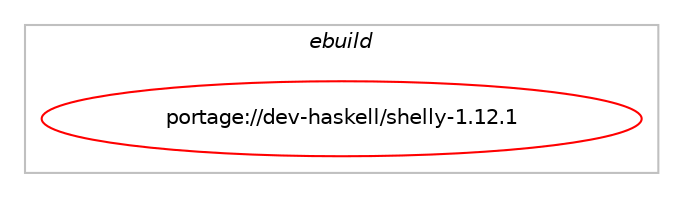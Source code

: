 digraph prolog {

# *************
# Graph options
# *************

newrank=true;
concentrate=true;
compound=true;
graph [rankdir=LR,fontname=Helvetica,fontsize=10,ranksep=1.5];#, ranksep=2.5, nodesep=0.2];
edge  [arrowhead=vee];
node  [fontname=Helvetica,fontsize=10];

# **********
# The ebuild
# **********

subgraph cluster_leftcol {
color=gray;
label=<<i>ebuild</i>>;
id [label="portage://dev-haskell/shelly-1.12.1", color=red, width=4, href="../dev-haskell/shelly-1.12.1.svg"];
}

# ****************
# The dependencies
# ****************

subgraph cluster_midcol {
color=gray;
label=<<i>dependencies</i>>;
subgraph cluster_compile {
fillcolor="#eeeeee";
style=filled;
label=<<i>compile</i>>;
# *** BEGIN UNKNOWN DEPENDENCY TYPE (TODO) ***
# id -> equal(use_conditional_group(positive,hscolour,portage://dev-haskell/shelly-1.12.1,[package_dependency(portage://dev-haskell/shelly-1.12.1,install,no,dev-haskell,hscolour,none,[,,],[],[])]))
# *** END UNKNOWN DEPENDENCY TYPE (TODO) ***

# *** BEGIN UNKNOWN DEPENDENCY TYPE (TODO) ***
# id -> equal(use_conditional_group(positive,test,portage://dev-haskell/shelly-1.12.1,[package_dependency(portage://dev-haskell/shelly-1.12.1,install,no,dev-haskell,hspec,greaterequal,[2.2.2,,,2.2.2],[],[]),package_dependency(portage://dev-haskell/shelly-1.12.1,install,no,dev-haskell,hspec-contrib,none,[,,],[],[]),package_dependency(portage://dev-haskell/shelly-1.12.1,install,no,dev-haskell,hunit,greaterequal,[1.2.5.2,,,1.2.5.2],[],[])]))
# *** END UNKNOWN DEPENDENCY TYPE (TODO) ***

# *** BEGIN UNKNOWN DEPENDENCY TYPE (TODO) ***
# id -> equal(package_dependency(portage://dev-haskell/shelly-1.12.1,install,no,dev-haskell,async,greaterequal,[2.2.3,,,2.2.3],any_same_slot,[use(optenable(profile),none)]))
# *** END UNKNOWN DEPENDENCY TYPE (TODO) ***

# *** BEGIN UNKNOWN DEPENDENCY TYPE (TODO) ***
# id -> equal(package_dependency(portage://dev-haskell/shelly-1.12.1,install,no,dev-haskell,cabal,greaterequal,[3.2.1.0,,,3.2.1.0],[],[]))
# *** END UNKNOWN DEPENDENCY TYPE (TODO) ***

# *** BEGIN UNKNOWN DEPENDENCY TYPE (TODO) ***
# id -> equal(package_dependency(portage://dev-haskell/shelly-1.12.1,install,no,dev-haskell,enclosed-exceptions,greaterequal,[1.0.1,,,1.0.1],any_same_slot,[use(optenable(profile),none)]))
# *** END UNKNOWN DEPENDENCY TYPE (TODO) ***

# *** BEGIN UNKNOWN DEPENDENCY TYPE (TODO) ***
# id -> equal(package_dependency(portage://dev-haskell/shelly-1.12.1,install,no,dev-haskell,lifted-async,greaterequal,[0.10.2,,,0.10.2],any_same_slot,[use(optenable(profile),none)]))
# *** END UNKNOWN DEPENDENCY TYPE (TODO) ***

# *** BEGIN UNKNOWN DEPENDENCY TYPE (TODO) ***
# id -> equal(package_dependency(portage://dev-haskell/shelly-1.12.1,install,no,dev-haskell,lifted-base,greaterequal,[0.2.3.2,,,0.2.3.2],any_same_slot,[use(optenable(profile),none)]))
# *** END UNKNOWN DEPENDENCY TYPE (TODO) ***

# *** BEGIN UNKNOWN DEPENDENCY TYPE (TODO) ***
# id -> equal(package_dependency(portage://dev-haskell/shelly-1.12.1,install,no,dev-haskell,monad-control,greaterequal,[0.3.2,,,0.3.2],any_same_slot,[use(optenable(profile),none)]))
# *** END UNKNOWN DEPENDENCY TYPE (TODO) ***

# *** BEGIN UNKNOWN DEPENDENCY TYPE (TODO) ***
# id -> equal(package_dependency(portage://dev-haskell/shelly-1.12.1,install,no,dev-haskell,monad-control,smaller,[1.1,,,1.1],any_same_slot,[use(optenable(profile),none)]))
# *** END UNKNOWN DEPENDENCY TYPE (TODO) ***

# *** BEGIN UNKNOWN DEPENDENCY TYPE (TODO) ***
# id -> equal(package_dependency(portage://dev-haskell/shelly-1.12.1,install,no,dev-haskell,text,greaterequal,[1.2.3.1,,,1.2.3.1],any_same_slot,[use(optenable(profile),none)]))
# *** END UNKNOWN DEPENDENCY TYPE (TODO) ***

# *** BEGIN UNKNOWN DEPENDENCY TYPE (TODO) ***
# id -> equal(package_dependency(portage://dev-haskell/shelly-1.12.1,install,no,dev-haskell,transformers-base,greaterequal,[0.4.5,,,0.4.5],any_same_slot,[use(optenable(profile),none)]))
# *** END UNKNOWN DEPENDENCY TYPE (TODO) ***

# *** BEGIN UNKNOWN DEPENDENCY TYPE (TODO) ***
# id -> equal(package_dependency(portage://dev-haskell/shelly-1.12.1,install,no,dev-haskell,unix-compat,greaterequal,[0.4.1.1,,,0.4.1.1],any_same_slot,[use(optenable(profile),none)]))
# *** END UNKNOWN DEPENDENCY TYPE (TODO) ***

# *** BEGIN UNKNOWN DEPENDENCY TYPE (TODO) ***
# id -> equal(package_dependency(portage://dev-haskell/shelly-1.12.1,install,no,dev-haskell,unix-compat,smaller,[0.8,,,0.8],any_same_slot,[use(optenable(profile),none)]))
# *** END UNKNOWN DEPENDENCY TYPE (TODO) ***

# *** BEGIN UNKNOWN DEPENDENCY TYPE (TODO) ***
# id -> equal(package_dependency(portage://dev-haskell/shelly-1.12.1,install,no,dev-lang,ghc,greaterequal,[8.10.6,,,8.10.6],any_same_slot,[]))
# *** END UNKNOWN DEPENDENCY TYPE (TODO) ***

}
subgraph cluster_compileandrun {
fillcolor="#eeeeee";
style=filled;
label=<<i>compile and run</i>>;
}
subgraph cluster_run {
fillcolor="#eeeeee";
style=filled;
label=<<i>run</i>>;
# *** BEGIN UNKNOWN DEPENDENCY TYPE (TODO) ***
# id -> equal(package_dependency(portage://dev-haskell/shelly-1.12.1,run,no,dev-haskell,async,greaterequal,[2.2.3,,,2.2.3],any_same_slot,[use(optenable(profile),none)]))
# *** END UNKNOWN DEPENDENCY TYPE (TODO) ***

# *** BEGIN UNKNOWN DEPENDENCY TYPE (TODO) ***
# id -> equal(package_dependency(portage://dev-haskell/shelly-1.12.1,run,no,dev-haskell,enclosed-exceptions,greaterequal,[1.0.1,,,1.0.1],any_same_slot,[use(optenable(profile),none)]))
# *** END UNKNOWN DEPENDENCY TYPE (TODO) ***

# *** BEGIN UNKNOWN DEPENDENCY TYPE (TODO) ***
# id -> equal(package_dependency(portage://dev-haskell/shelly-1.12.1,run,no,dev-haskell,lifted-async,greaterequal,[0.10.2,,,0.10.2],any_same_slot,[use(optenable(profile),none)]))
# *** END UNKNOWN DEPENDENCY TYPE (TODO) ***

# *** BEGIN UNKNOWN DEPENDENCY TYPE (TODO) ***
# id -> equal(package_dependency(portage://dev-haskell/shelly-1.12.1,run,no,dev-haskell,lifted-base,greaterequal,[0.2.3.2,,,0.2.3.2],any_same_slot,[use(optenable(profile),none)]))
# *** END UNKNOWN DEPENDENCY TYPE (TODO) ***

# *** BEGIN UNKNOWN DEPENDENCY TYPE (TODO) ***
# id -> equal(package_dependency(portage://dev-haskell/shelly-1.12.1,run,no,dev-haskell,monad-control,greaterequal,[0.3.2,,,0.3.2],any_same_slot,[use(optenable(profile),none)]))
# *** END UNKNOWN DEPENDENCY TYPE (TODO) ***

# *** BEGIN UNKNOWN DEPENDENCY TYPE (TODO) ***
# id -> equal(package_dependency(portage://dev-haskell/shelly-1.12.1,run,no,dev-haskell,monad-control,smaller,[1.1,,,1.1],any_same_slot,[use(optenable(profile),none)]))
# *** END UNKNOWN DEPENDENCY TYPE (TODO) ***

# *** BEGIN UNKNOWN DEPENDENCY TYPE (TODO) ***
# id -> equal(package_dependency(portage://dev-haskell/shelly-1.12.1,run,no,dev-haskell,text,greaterequal,[1.2.3.1,,,1.2.3.1],any_same_slot,[use(optenable(profile),none)]))
# *** END UNKNOWN DEPENDENCY TYPE (TODO) ***

# *** BEGIN UNKNOWN DEPENDENCY TYPE (TODO) ***
# id -> equal(package_dependency(portage://dev-haskell/shelly-1.12.1,run,no,dev-haskell,transformers-base,greaterequal,[0.4.5,,,0.4.5],any_same_slot,[use(optenable(profile),none)]))
# *** END UNKNOWN DEPENDENCY TYPE (TODO) ***

# *** BEGIN UNKNOWN DEPENDENCY TYPE (TODO) ***
# id -> equal(package_dependency(portage://dev-haskell/shelly-1.12.1,run,no,dev-haskell,unix-compat,greaterequal,[0.4.1.1,,,0.4.1.1],any_same_slot,[use(optenable(profile),none)]))
# *** END UNKNOWN DEPENDENCY TYPE (TODO) ***

# *** BEGIN UNKNOWN DEPENDENCY TYPE (TODO) ***
# id -> equal(package_dependency(portage://dev-haskell/shelly-1.12.1,run,no,dev-haskell,unix-compat,smaller,[0.8,,,0.8],any_same_slot,[use(optenable(profile),none)]))
# *** END UNKNOWN DEPENDENCY TYPE (TODO) ***

# *** BEGIN UNKNOWN DEPENDENCY TYPE (TODO) ***
# id -> equal(package_dependency(portage://dev-haskell/shelly-1.12.1,run,no,dev-lang,ghc,greaterequal,[8.10.6,,,8.10.6],any_same_slot,[]))
# *** END UNKNOWN DEPENDENCY TYPE (TODO) ***

# *** BEGIN UNKNOWN DEPENDENCY TYPE (TODO) ***
# id -> equal(package_dependency(portage://dev-haskell/shelly-1.12.1,run,no,dev-lang,ghc,none,[,,],any_same_slot,[use(optenable(profile),none)]))
# *** END UNKNOWN DEPENDENCY TYPE (TODO) ***

}
}

# **************
# The candidates
# **************

subgraph cluster_choices {
rank=same;
color=gray;
label=<<i>candidates</i>>;

}

}
